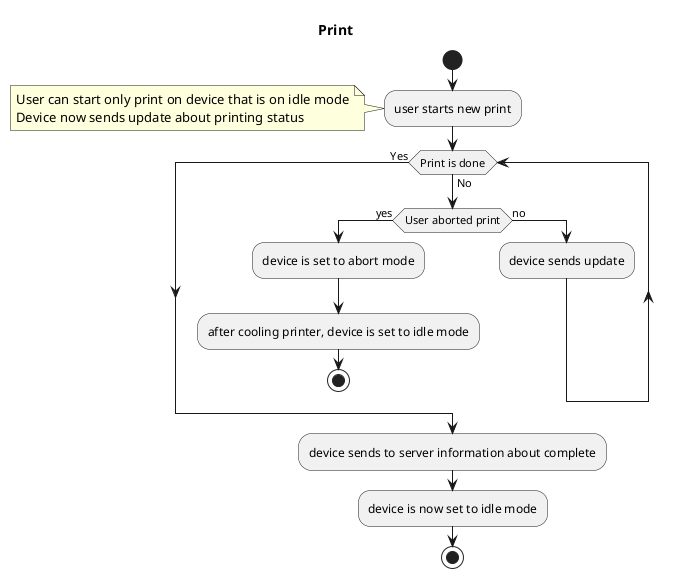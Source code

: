 @startuml

@startuml

title Print 

start

:user starts new print;

note left
    User can start only print on device that is on idle mode
    Device now sends update about printing status
end note

while(Print is done) is (No)
  if(User aborted print) then (yes)
  :device is set to abort mode;
  :after cooling printer, device is set to idle mode;
  stop
  else (no)
  :device sends update;
  endif
endwhile(Yes)
:device sends to server information about complete;

:device is now set to idle mode;
stop